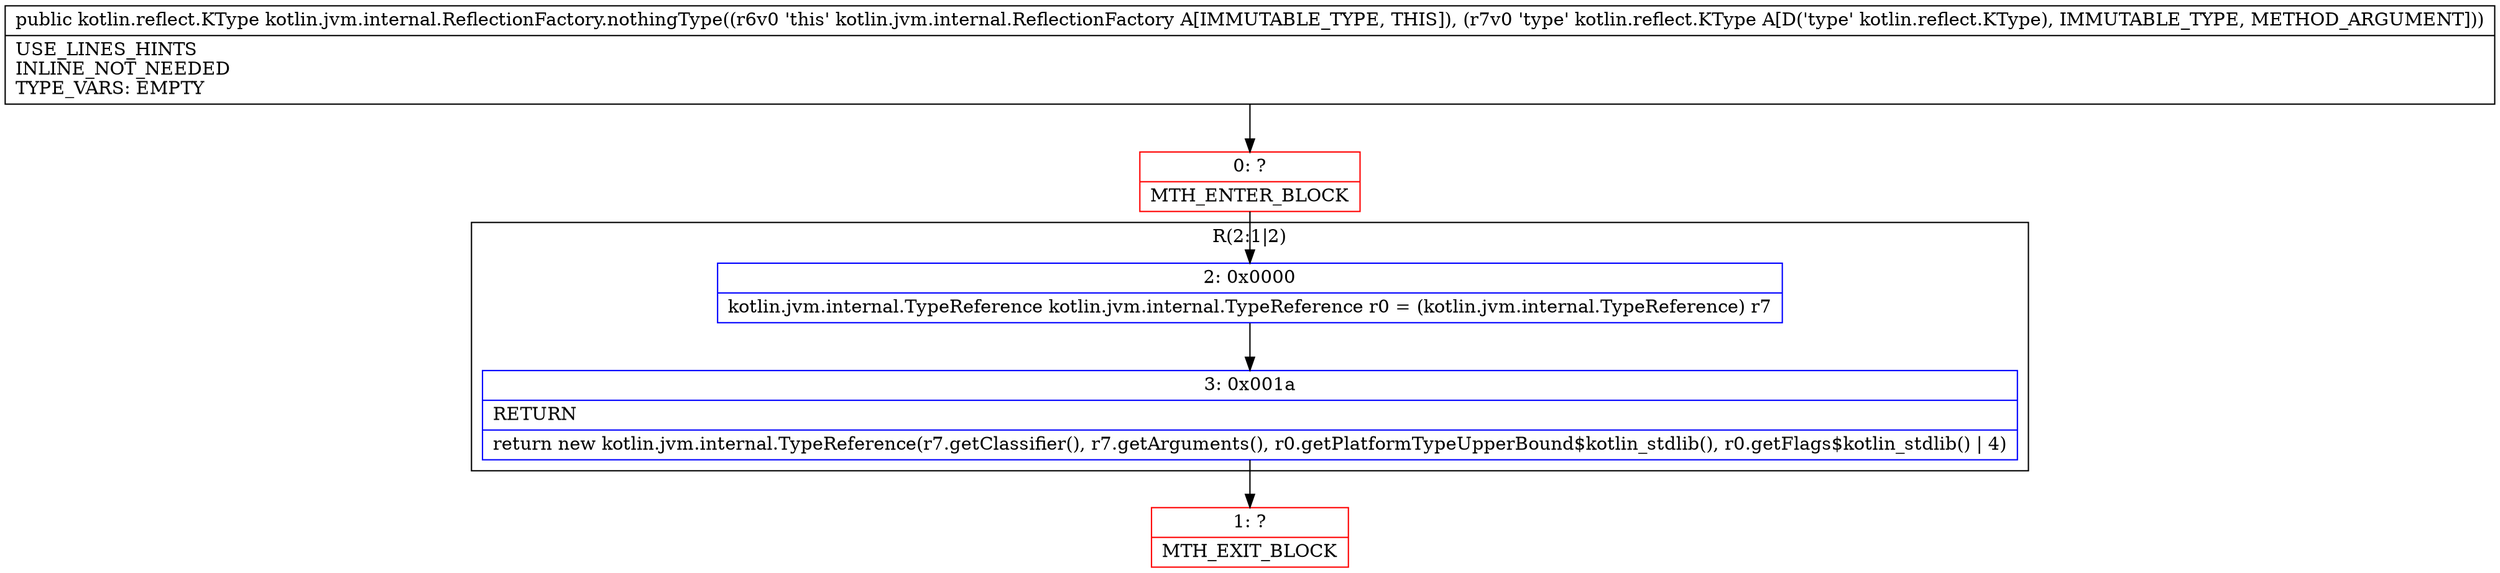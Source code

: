 digraph "CFG forkotlin.jvm.internal.ReflectionFactory.nothingType(Lkotlin\/reflect\/KType;)Lkotlin\/reflect\/KType;" {
subgraph cluster_Region_153720065 {
label = "R(2:1|2)";
node [shape=record,color=blue];
Node_2 [shape=record,label="{2\:\ 0x0000|kotlin.jvm.internal.TypeReference kotlin.jvm.internal.TypeReference r0 = (kotlin.jvm.internal.TypeReference) r7\l}"];
Node_3 [shape=record,label="{3\:\ 0x001a|RETURN\l|return new kotlin.jvm.internal.TypeReference(r7.getClassifier(), r7.getArguments(), r0.getPlatformTypeUpperBound$kotlin_stdlib(), r0.getFlags$kotlin_stdlib() \| 4)\l}"];
}
Node_0 [shape=record,color=red,label="{0\:\ ?|MTH_ENTER_BLOCK\l}"];
Node_1 [shape=record,color=red,label="{1\:\ ?|MTH_EXIT_BLOCK\l}"];
MethodNode[shape=record,label="{public kotlin.reflect.KType kotlin.jvm.internal.ReflectionFactory.nothingType((r6v0 'this' kotlin.jvm.internal.ReflectionFactory A[IMMUTABLE_TYPE, THIS]), (r7v0 'type' kotlin.reflect.KType A[D('type' kotlin.reflect.KType), IMMUTABLE_TYPE, METHOD_ARGUMENT]))  | USE_LINES_HINTS\lINLINE_NOT_NEEDED\lTYPE_VARS: EMPTY\l}"];
MethodNode -> Node_0;Node_2 -> Node_3;
Node_3 -> Node_1;
Node_0 -> Node_2;
}

